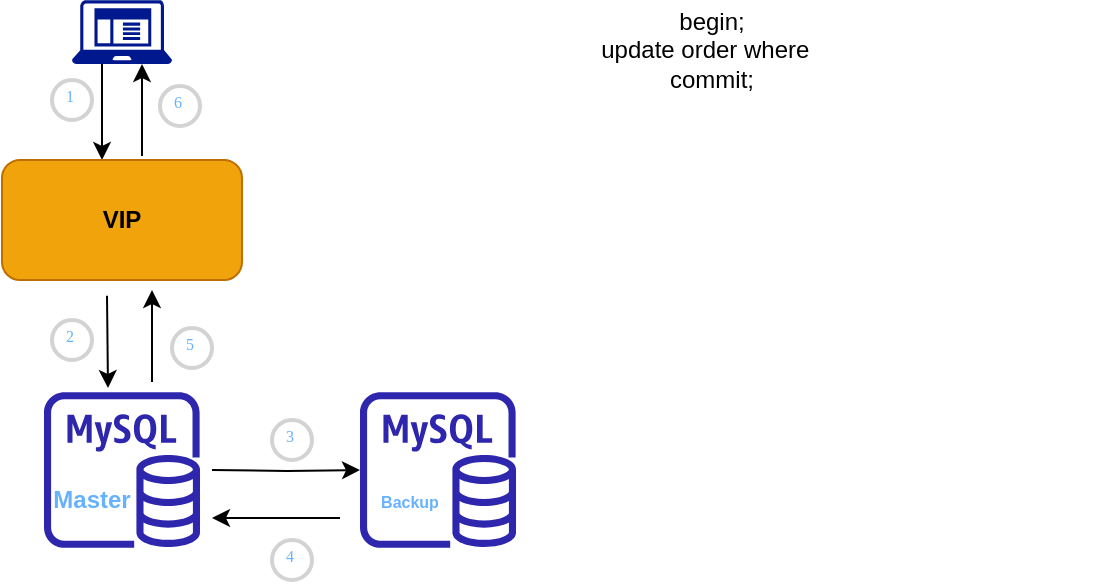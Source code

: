 <mxfile version="20.0.4" type="github">
  <diagram id="7xLGgyJst3br1a6myuJQ" name="Page-1">
    <mxGraphModel dx="1422" dy="762" grid="1" gridSize="10" guides="1" tooltips="1" connect="1" arrows="1" fold="1" page="1" pageScale="1" pageWidth="827" pageHeight="1169" math="0" shadow="0">
      <root>
        <mxCell id="0" />
        <mxCell id="1" parent="0" />
        <mxCell id="m5TrZh2OxMoqaNhlM3Lx-5" value="" style="edgeStyle=orthogonalEdgeStyle;rounded=0;orthogonalLoop=1;jettySize=auto;html=1;" edge="1" parent="1" target="m5TrZh2OxMoqaNhlM3Lx-4">
          <mxGeometry relative="1" as="geometry">
            <mxPoint x="240" y="345" as="sourcePoint" />
          </mxGeometry>
        </mxCell>
        <mxCell id="m5TrZh2OxMoqaNhlM3Lx-3" value="" style="sketch=0;outlineConnect=0;fontColor=#232F3E;gradientColor=none;fillColor=#2E27AD;strokeColor=none;dashed=0;verticalLabelPosition=bottom;verticalAlign=top;align=center;html=1;fontSize=12;fontStyle=0;aspect=fixed;pointerEvents=1;shape=mxgraph.aws4.rds_mysql_instance;" vertex="1" parent="1">
          <mxGeometry x="156" y="306" width="78" height="78" as="geometry" />
        </mxCell>
        <mxCell id="m5TrZh2OxMoqaNhlM3Lx-4" value="" style="sketch=0;outlineConnect=0;fontColor=#232F3E;gradientColor=none;fillColor=#2E27AD;strokeColor=none;dashed=0;verticalLabelPosition=bottom;verticalAlign=top;align=center;html=1;fontSize=12;fontStyle=0;aspect=fixed;pointerEvents=1;shape=mxgraph.aws4.rds_mysql_instance;" vertex="1" parent="1">
          <mxGeometry x="314" y="306" width="78" height="78" as="geometry" />
        </mxCell>
        <mxCell id="m5TrZh2OxMoqaNhlM3Lx-8" style="edgeStyle=orthogonalEdgeStyle;rounded=0;orthogonalLoop=1;jettySize=auto;html=1;entryX=0.5;entryY=0;entryDx=0;entryDy=0;" edge="1" parent="1">
          <mxGeometry relative="1" as="geometry">
            <mxPoint x="185" y="142" as="sourcePoint" />
            <mxPoint x="185" y="190" as="targetPoint" />
          </mxGeometry>
        </mxCell>
        <mxCell id="m5TrZh2OxMoqaNhlM3Lx-6" value="" style="sketch=0;aspect=fixed;pointerEvents=1;shadow=0;dashed=0;html=1;strokeColor=none;labelPosition=center;verticalLabelPosition=bottom;verticalAlign=top;align=center;fillColor=#00188D;shape=mxgraph.mscae.enterprise.client_application" vertex="1" parent="1">
          <mxGeometry x="170" y="110" width="50" height="32" as="geometry" />
        </mxCell>
        <mxCell id="m5TrZh2OxMoqaNhlM3Lx-9" style="rounded=0;orthogonalLoop=1;jettySize=auto;html=1;" edge="1" parent="1">
          <mxGeometry relative="1" as="geometry">
            <mxPoint x="187.5" y="257.9" as="sourcePoint" />
            <mxPoint x="188" y="304" as="targetPoint" />
          </mxGeometry>
        </mxCell>
        <object label="&lt;b&gt;VIP&lt;/b&gt;" VIP="" id="m5TrZh2OxMoqaNhlM3Lx-7">
          <mxCell style="rounded=1;whiteSpace=wrap;html=1;fillColor=#f0a30a;fontColor=#000000;strokeColor=#BD7000;" vertex="1" parent="1">
            <mxGeometry x="135" y="190" width="120" height="60" as="geometry" />
          </mxCell>
        </object>
        <mxCell id="m5TrZh2OxMoqaNhlM3Lx-11" value="begin;&lt;br&gt;update order where&amp;nbsp;&amp;nbsp;&lt;br&gt;commit;" style="text;html=1;strokeColor=none;fillColor=none;align=center;verticalAlign=middle;whiteSpace=wrap;rounded=0;" vertex="1" parent="1">
          <mxGeometry x="300" y="110" width="380" height="50" as="geometry" />
        </mxCell>
        <mxCell id="m5TrZh2OxMoqaNhlM3Lx-12" value="&lt;b&gt;&lt;font color=&quot;#66b2ff&quot;&gt;Master&lt;/font&gt;&lt;/b&gt;" style="text;html=1;strokeColor=none;fillColor=none;align=center;verticalAlign=middle;whiteSpace=wrap;rounded=0;" vertex="1" parent="1">
          <mxGeometry x="160" y="350" width="40" height="20" as="geometry" />
        </mxCell>
        <mxCell id="m5TrZh2OxMoqaNhlM3Lx-13" value="&lt;font style=&quot;font-size: 8px;&quot; color=&quot;#66b2ff&quot;&gt;&lt;b style=&quot;&quot;&gt;Backup&lt;/b&gt;&lt;/font&gt;" style="text;html=1;strokeColor=none;fillColor=none;align=center;verticalAlign=middle;whiteSpace=wrap;rounded=0;" vertex="1" parent="1">
          <mxGeometry x="319" y="350" width="40" height="20" as="geometry" />
        </mxCell>
        <mxCell id="m5TrZh2OxMoqaNhlM3Lx-15" style="rounded=0;orthogonalLoop=1;jettySize=auto;html=1;" edge="1" parent="1">
          <mxGeometry relative="1" as="geometry">
            <mxPoint x="210" y="301" as="sourcePoint" />
            <mxPoint x="210" y="255" as="targetPoint" />
          </mxGeometry>
        </mxCell>
        <mxCell id="m5TrZh2OxMoqaNhlM3Lx-16" value="" style="edgeStyle=orthogonalEdgeStyle;rounded=0;orthogonalLoop=1;jettySize=auto;html=1;" edge="1" parent="1">
          <mxGeometry relative="1" as="geometry">
            <mxPoint x="304" y="369" as="sourcePoint" />
            <mxPoint x="240" y="369" as="targetPoint" />
          </mxGeometry>
        </mxCell>
        <mxCell id="m5TrZh2OxMoqaNhlM3Lx-17" style="edgeStyle=orthogonalEdgeStyle;rounded=0;orthogonalLoop=1;jettySize=auto;html=1;" edge="1" parent="1">
          <mxGeometry relative="1" as="geometry">
            <mxPoint x="205" y="188" as="sourcePoint" />
            <mxPoint x="205" y="142" as="targetPoint" />
          </mxGeometry>
        </mxCell>
        <mxCell id="m5TrZh2OxMoqaNhlM3Lx-18" value="1" style="ellipse;whiteSpace=wrap;html=1;aspect=fixed;strokeWidth=2;fontFamily=Tahoma;spacingBottom=4;spacingRight=2;strokeColor=#d3d3d3;fontSize=8;fontColor=#66B2FF;" vertex="1" parent="1">
          <mxGeometry x="160" y="150" width="20" height="20" as="geometry" />
        </mxCell>
        <mxCell id="m5TrZh2OxMoqaNhlM3Lx-19" value="2" style="ellipse;whiteSpace=wrap;html=1;aspect=fixed;strokeWidth=2;fontFamily=Tahoma;spacingBottom=4;spacingRight=2;strokeColor=#d3d3d3;fontSize=8;fontColor=#66B2FF;" vertex="1" parent="1">
          <mxGeometry x="160" y="270" width="20" height="20" as="geometry" />
        </mxCell>
        <mxCell id="m5TrZh2OxMoqaNhlM3Lx-21" value="3" style="ellipse;whiteSpace=wrap;html=1;aspect=fixed;strokeWidth=2;fontFamily=Tahoma;spacingBottom=4;spacingRight=2;strokeColor=#d3d3d3;fontSize=8;fontColor=#66B2FF;" vertex="1" parent="1">
          <mxGeometry x="270" y="320" width="20" height="20" as="geometry" />
        </mxCell>
        <mxCell id="m5TrZh2OxMoqaNhlM3Lx-22" value="4" style="ellipse;whiteSpace=wrap;html=1;aspect=fixed;strokeWidth=2;fontFamily=Tahoma;spacingBottom=4;spacingRight=2;strokeColor=#d3d3d3;fontSize=8;fontColor=#66B2FF;" vertex="1" parent="1">
          <mxGeometry x="270" y="380" width="20" height="20" as="geometry" />
        </mxCell>
        <mxCell id="m5TrZh2OxMoqaNhlM3Lx-23" value="5" style="ellipse;whiteSpace=wrap;html=1;aspect=fixed;strokeWidth=2;fontFamily=Tahoma;spacingBottom=4;spacingRight=2;strokeColor=#d3d3d3;fontSize=8;fontColor=#66B2FF;" vertex="1" parent="1">
          <mxGeometry x="220" y="274" width="20" height="20" as="geometry" />
        </mxCell>
        <mxCell id="m5TrZh2OxMoqaNhlM3Lx-24" value="6" style="ellipse;whiteSpace=wrap;html=1;aspect=fixed;strokeWidth=2;fontFamily=Tahoma;spacingBottom=4;spacingRight=2;strokeColor=#d3d3d3;fontSize=8;fontColor=#66B2FF;" vertex="1" parent="1">
          <mxGeometry x="214" y="153" width="20" height="20" as="geometry" />
        </mxCell>
      </root>
    </mxGraphModel>
  </diagram>
</mxfile>
